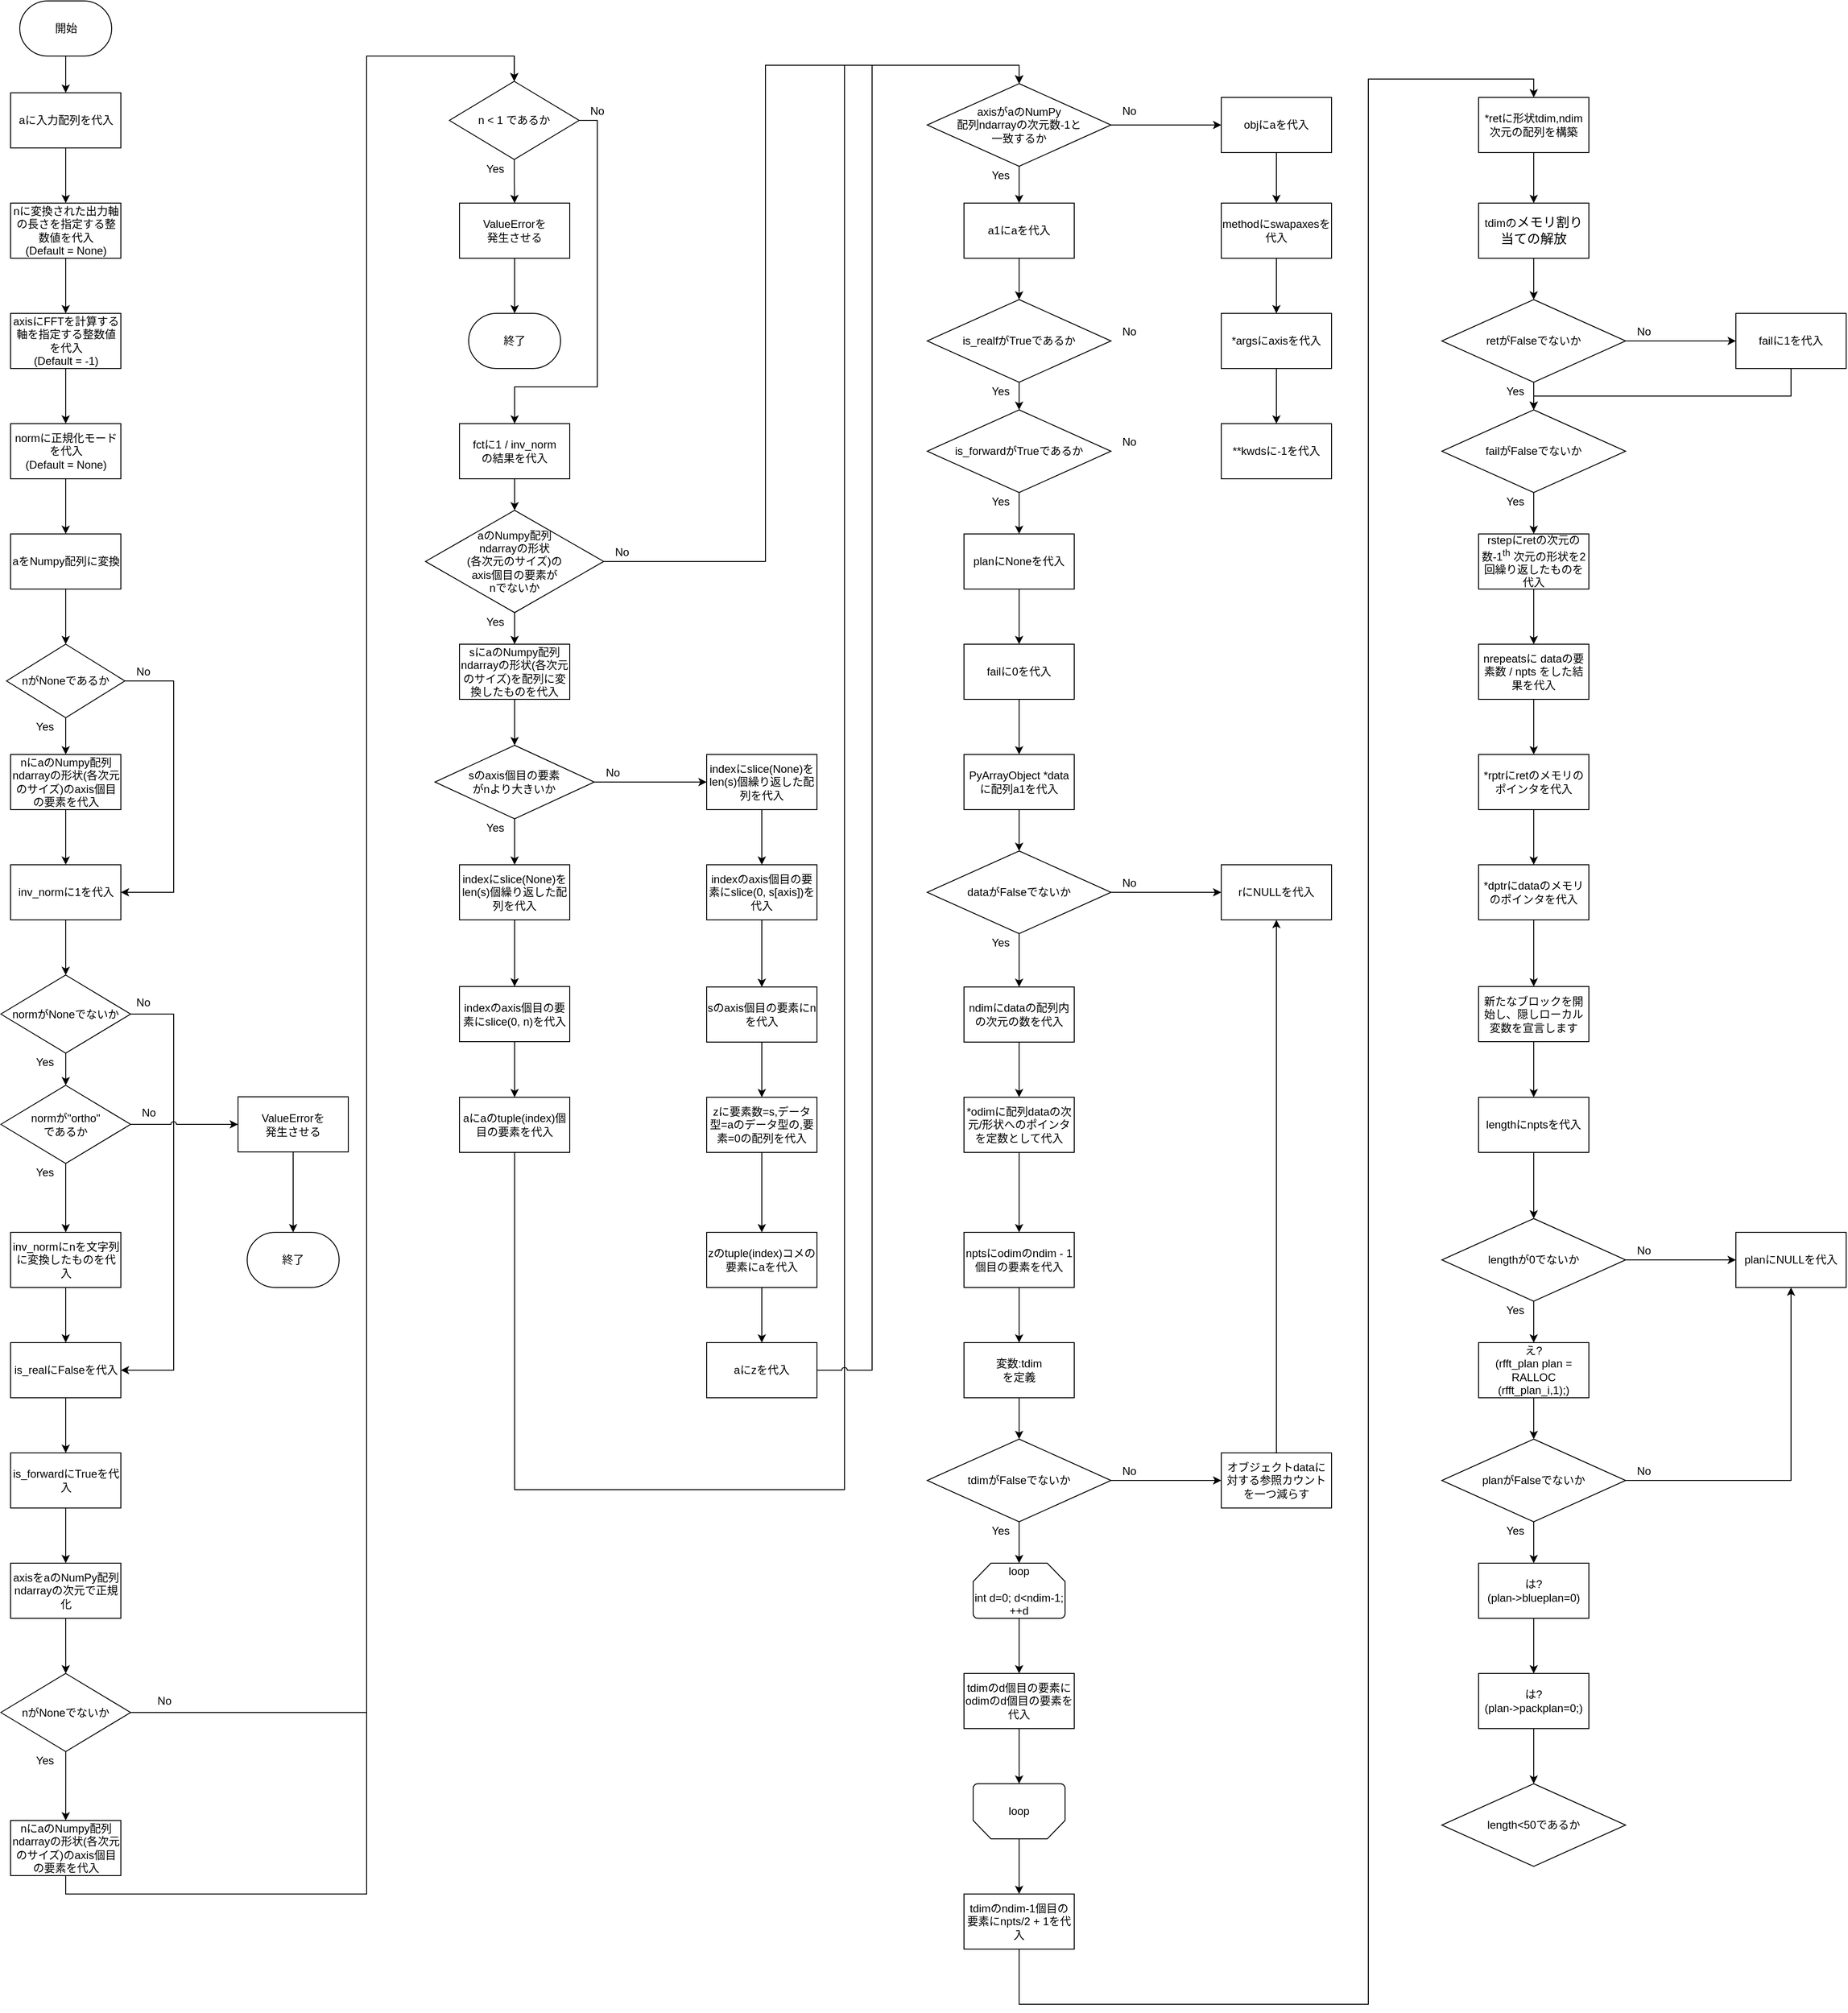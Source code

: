 <mxfile version="13.7.5" type="github">
  <diagram id="4SzmiEqQ7drfHOVqqRY8" name="ページ1">
    <mxGraphModel dx="3472" dy="2152" grid="1" gridSize="10" guides="1" tooltips="1" connect="1" arrows="1" fold="1" page="1" pageScale="1" pageWidth="3300" pageHeight="2339" math="0" shadow="0">
      <root>
        <mxCell id="0" />
        <mxCell id="1" parent="0" />
        <mxCell id="G6NK2Zfw-yr9_gnZrluK-16" style="edgeStyle=orthogonalEdgeStyle;rounded=0;orthogonalLoop=1;jettySize=auto;html=1;entryX=0.5;entryY=0;entryDx=0;entryDy=0;strokeWidth=1;fontSize=12;" parent="1" source="G6NK2Zfw-yr9_gnZrluK-1" target="G6NK2Zfw-yr9_gnZrluK-14" edge="1">
          <mxGeometry relative="1" as="geometry" />
        </mxCell>
        <mxCell id="G6NK2Zfw-yr9_gnZrluK-1" value="開始" style="strokeWidth=1;html=1;shape=mxgraph.flowchart.terminator;whiteSpace=wrap;align=center;fontSize=12;" parent="1" vertex="1">
          <mxGeometry x="92.5" y="20" width="100" height="60" as="geometry" />
        </mxCell>
        <mxCell id="G6NK2Zfw-yr9_gnZrluK-12" style="edgeStyle=orthogonalEdgeStyle;rounded=0;orthogonalLoop=1;jettySize=auto;html=1;entryX=0.5;entryY=0;entryDx=0;entryDy=0;entryPerimeter=0;strokeWidth=1;fontSize=12;" parent="1" source="G6NK2Zfw-yr9_gnZrluK-7" target="G6NK2Zfw-yr9_gnZrluK-11" edge="1">
          <mxGeometry relative="1" as="geometry" />
        </mxCell>
        <mxCell id="G6NK2Zfw-yr9_gnZrluK-7" value="aをNumpy配列に変換" style="rounded=0;whiteSpace=wrap;html=1;strokeWidth=1;fontSize=12;" parent="1" vertex="1">
          <mxGeometry x="82.5" y="600" width="120" height="60" as="geometry" />
        </mxCell>
        <mxCell id="G6NK2Zfw-yr9_gnZrluK-29" style="edgeStyle=orthogonalEdgeStyle;rounded=0;orthogonalLoop=1;jettySize=auto;html=1;entryX=0.5;entryY=0;entryDx=0;entryDy=0;strokeWidth=1;fontSize=12;" parent="1" source="G6NK2Zfw-yr9_gnZrluK-11" target="G6NK2Zfw-yr9_gnZrluK-28" edge="1">
          <mxGeometry relative="1" as="geometry" />
        </mxCell>
        <mxCell id="DTMjtAI88cDE44Hb-UYE-17" style="edgeStyle=orthogonalEdgeStyle;rounded=0;jumpStyle=arc;orthogonalLoop=1;jettySize=auto;html=1;entryX=1;entryY=0.5;entryDx=0;entryDy=0;strokeWidth=1;fontSize=12;exitX=1;exitY=0.5;exitDx=0;exitDy=0;exitPerimeter=0;" parent="1" source="G6NK2Zfw-yr9_gnZrluK-11" target="G6NK2Zfw-yr9_gnZrluK-31" edge="1">
          <mxGeometry relative="1" as="geometry">
            <Array as="points">
              <mxPoint x="260" y="760" />
              <mxPoint x="260" y="990" />
            </Array>
          </mxGeometry>
        </mxCell>
        <mxCell id="G6NK2Zfw-yr9_gnZrluK-11" value="nがNoneであるか" style="strokeWidth=1;html=1;shape=mxgraph.flowchart.decision;whiteSpace=wrap;align=center;fontSize=12;" parent="1" vertex="1">
          <mxGeometry x="78.14" y="720" width="128.75" height="80" as="geometry" />
        </mxCell>
        <mxCell id="G6NK2Zfw-yr9_gnZrluK-17" style="edgeStyle=orthogonalEdgeStyle;rounded=0;orthogonalLoop=1;jettySize=auto;html=1;entryX=0.5;entryY=0;entryDx=0;entryDy=0;strokeWidth=1;fontSize=12;" parent="1" source="G6NK2Zfw-yr9_gnZrluK-14" target="G6NK2Zfw-yr9_gnZrluK-15" edge="1">
          <mxGeometry relative="1" as="geometry" />
        </mxCell>
        <mxCell id="G6NK2Zfw-yr9_gnZrluK-14" value="aに入力配列を代入" style="rounded=0;whiteSpace=wrap;html=1;align=center;strokeWidth=1;fontSize=12;" parent="1" vertex="1">
          <mxGeometry x="82.5" y="120" width="120" height="60" as="geometry" />
        </mxCell>
        <mxCell id="G6NK2Zfw-yr9_gnZrluK-22" style="edgeStyle=orthogonalEdgeStyle;rounded=0;orthogonalLoop=1;jettySize=auto;html=1;entryX=0.5;entryY=0;entryDx=0;entryDy=0;strokeWidth=1;fontSize=12;" parent="1" source="G6NK2Zfw-yr9_gnZrluK-15" target="G6NK2Zfw-yr9_gnZrluK-18" edge="1">
          <mxGeometry relative="1" as="geometry" />
        </mxCell>
        <mxCell id="G6NK2Zfw-yr9_gnZrluK-15" value="nに変換された出力軸の長さを指定する整数値を代入&lt;br style=&quot;font-size: 12px;&quot;&gt;(Default = None)" style="rounded=0;whiteSpace=wrap;html=1;align=center;strokeWidth=1;fontSize=12;" parent="1" vertex="1">
          <mxGeometry x="82.51" y="240" width="120" height="60" as="geometry" />
        </mxCell>
        <mxCell id="G6NK2Zfw-yr9_gnZrluK-25" style="edgeStyle=orthogonalEdgeStyle;rounded=0;orthogonalLoop=1;jettySize=auto;html=1;entryX=0.5;entryY=0;entryDx=0;entryDy=0;strokeWidth=1;fontSize=12;" parent="1" source="G6NK2Zfw-yr9_gnZrluK-18" target="G6NK2Zfw-yr9_gnZrluK-19" edge="1">
          <mxGeometry relative="1" as="geometry" />
        </mxCell>
        <mxCell id="G6NK2Zfw-yr9_gnZrluK-18" value="axisにFFTを計算する軸を指定する整数値を代入&lt;br style=&quot;font-size: 12px;&quot;&gt;(Default = -1)" style="rounded=0;whiteSpace=wrap;html=1;align=center;strokeWidth=1;fontSize=12;" parent="1" vertex="1">
          <mxGeometry x="82.5" y="360" width="120" height="60" as="geometry" />
        </mxCell>
        <mxCell id="G6NK2Zfw-yr9_gnZrluK-27" style="edgeStyle=orthogonalEdgeStyle;rounded=0;orthogonalLoop=1;jettySize=auto;html=1;entryX=0.5;entryY=0;entryDx=0;entryDy=0;strokeWidth=1;fontSize=12;" parent="1" source="G6NK2Zfw-yr9_gnZrluK-19" target="G6NK2Zfw-yr9_gnZrluK-7" edge="1">
          <mxGeometry relative="1" as="geometry" />
        </mxCell>
        <mxCell id="G6NK2Zfw-yr9_gnZrluK-19" value="normに正規化モードを代入&lt;br style=&quot;font-size: 12px;&quot;&gt;(Default = None)" style="rounded=0;whiteSpace=wrap;html=1;align=center;strokeWidth=1;fontSize=12;" parent="1" vertex="1">
          <mxGeometry x="82.5" y="480" width="120" height="60" as="geometry" />
        </mxCell>
        <mxCell id="G6NK2Zfw-yr9_gnZrluK-32" style="edgeStyle=orthogonalEdgeStyle;rounded=0;orthogonalLoop=1;jettySize=auto;html=1;entryX=0.5;entryY=0;entryDx=0;entryDy=0;strokeWidth=1;fontSize=12;" parent="1" source="G6NK2Zfw-yr9_gnZrluK-28" target="G6NK2Zfw-yr9_gnZrluK-31" edge="1">
          <mxGeometry relative="1" as="geometry" />
        </mxCell>
        <mxCell id="G6NK2Zfw-yr9_gnZrluK-28" value="nにaのNumpy配列ndarrayの形状(各次元のサイズ)のaxis個目の要素を代入" style="rounded=0;whiteSpace=wrap;html=1;align=center;strokeWidth=1;fontSize=12;" parent="1" vertex="1">
          <mxGeometry x="82.51" y="840" width="120" height="60" as="geometry" />
        </mxCell>
        <mxCell id="G6NK2Zfw-yr9_gnZrluK-30" value="Yes" style="text;html=1;strokeColor=none;fillColor=none;align=center;verticalAlign=middle;whiteSpace=wrap;rounded=0;strokeWidth=1;fontSize=12;" parent="1" vertex="1">
          <mxGeometry x="100" y="800" width="40" height="20" as="geometry" />
        </mxCell>
        <mxCell id="G6NK2Zfw-yr9_gnZrluK-35" style="edgeStyle=orthogonalEdgeStyle;rounded=0;orthogonalLoop=1;jettySize=auto;html=1;entryX=0.5;entryY=0;entryDx=0;entryDy=0;entryPerimeter=0;strokeWidth=1;fontSize=12;" parent="1" source="G6NK2Zfw-yr9_gnZrluK-31" target="G6NK2Zfw-yr9_gnZrluK-33" edge="1">
          <mxGeometry relative="1" as="geometry" />
        </mxCell>
        <mxCell id="G6NK2Zfw-yr9_gnZrluK-31" value="&lt;span style=&quot;font-size: 12px;&quot;&gt;inv_normに1を代入&lt;/span&gt;" style="rounded=0;whiteSpace=wrap;html=1;align=center;strokeWidth=1;fontSize=12;fontStyle=0" parent="1" vertex="1">
          <mxGeometry x="82.51" y="960" width="120" height="60" as="geometry" />
        </mxCell>
        <mxCell id="DTMjtAI88cDE44Hb-UYE-11" value="" style="edgeStyle=orthogonalEdgeStyle;curved=1;rounded=0;jumpStyle=arc;orthogonalLoop=1;jettySize=auto;html=1;strokeWidth=1;fontSize=12;" parent="1" source="G6NK2Zfw-yr9_gnZrluK-33" target="DTMjtAI88cDE44Hb-UYE-1" edge="1">
          <mxGeometry relative="1" as="geometry" />
        </mxCell>
        <mxCell id="DTMjtAI88cDE44Hb-UYE-13" style="edgeStyle=orthogonalEdgeStyle;rounded=0;jumpStyle=arc;orthogonalLoop=1;jettySize=auto;html=1;entryX=1;entryY=0.5;entryDx=0;entryDy=0;strokeWidth=1;fontSize=12;exitX=1;exitY=0.5;exitDx=0;exitDy=0;exitPerimeter=0;" parent="1" source="G6NK2Zfw-yr9_gnZrluK-33" target="V38NZZYtjoJMfkaua9qU-11" edge="1">
          <mxGeometry relative="1" as="geometry">
            <Array as="points">
              <mxPoint x="260" y="1123" />
              <mxPoint x="260" y="1510" />
            </Array>
          </mxGeometry>
        </mxCell>
        <mxCell id="G6NK2Zfw-yr9_gnZrluK-33" value="normがNoneでないか" style="strokeWidth=1;html=1;shape=mxgraph.flowchart.decision;whiteSpace=wrap;align=center;fontSize=12;" parent="1" vertex="1">
          <mxGeometry x="71.89" y="1080" width="141.25" height="85" as="geometry" />
        </mxCell>
        <mxCell id="G6NK2Zfw-yr9_gnZrluK-39" value="Yes" style="text;html=1;strokeColor=none;fillColor=none;align=center;verticalAlign=middle;whiteSpace=wrap;rounded=0;strokeWidth=1;fontSize=12;" parent="1" vertex="1">
          <mxGeometry x="100" y="1165" width="40" height="20" as="geometry" />
        </mxCell>
        <mxCell id="G6NK2Zfw-yr9_gnZrluK-40" value="Yes" style="text;html=1;strokeColor=none;fillColor=none;align=center;verticalAlign=middle;whiteSpace=wrap;rounded=0;strokeWidth=1;fontSize=12;" parent="1" vertex="1">
          <mxGeometry x="100" y="1285" width="40" height="20" as="geometry" />
        </mxCell>
        <mxCell id="DsPjFmS-Iu0r8D44KtKZ-2" style="edgeStyle=orthogonalEdgeStyle;rounded=0;orthogonalLoop=1;jettySize=auto;html=1;strokeWidth=1;fontSize=12;" parent="1" source="G6NK2Zfw-yr9_gnZrluK-41" target="V38NZZYtjoJMfkaua9qU-11" edge="1">
          <mxGeometry relative="1" as="geometry" />
        </mxCell>
        <mxCell id="G6NK2Zfw-yr9_gnZrluK-41" value="inv_normにnを文字列に変換したものを代入" style="rounded=0;whiteSpace=wrap;html=1;align=center;strokeWidth=1;fontSize=12;" parent="1" vertex="1">
          <mxGeometry x="82.51" y="1360" width="120" height="60" as="geometry" />
        </mxCell>
        <mxCell id="V38NZZYtjoJMfkaua9qU-3" value="No" style="text;html=1;strokeColor=none;fillColor=none;align=center;verticalAlign=middle;whiteSpace=wrap;rounded=0;strokeWidth=1;fontSize=12;" parent="1" vertex="1">
          <mxGeometry x="206.89" y="740" width="40" height="20" as="geometry" />
        </mxCell>
        <mxCell id="V38NZZYtjoJMfkaua9qU-7" value="No" style="text;html=1;strokeColor=none;fillColor=none;align=center;verticalAlign=middle;whiteSpace=wrap;rounded=0;strokeWidth=1;fontSize=12;" parent="1" vertex="1">
          <mxGeometry x="206.89" y="1100" width="40" height="20" as="geometry" />
        </mxCell>
        <mxCell id="V38NZZYtjoJMfkaua9qU-8" value="No" style="text;html=1;strokeColor=none;fillColor=none;align=center;verticalAlign=middle;whiteSpace=wrap;rounded=0;strokeWidth=1;fontSize=12;" parent="1" vertex="1">
          <mxGeometry x="213.13" y="1220" width="40" height="20" as="geometry" />
        </mxCell>
        <mxCell id="k9I6KooZx5t5noIyQbYj-2" style="edgeStyle=orthogonalEdgeStyle;rounded=0;orthogonalLoop=1;jettySize=auto;html=1;strokeWidth=1;fontSize=12;" parent="1" source="V38NZZYtjoJMfkaua9qU-11" target="k9I6KooZx5t5noIyQbYj-1" edge="1">
          <mxGeometry relative="1" as="geometry" />
        </mxCell>
        <mxCell id="V38NZZYtjoJMfkaua9qU-11" value="is_realにFalseを代入" style="rounded=0;whiteSpace=wrap;html=1;strokeWidth=1;fontSize=12;" parent="1" vertex="1">
          <mxGeometry x="82.51" y="1480" width="120" height="60" as="geometry" />
        </mxCell>
        <mxCell id="DTMjtAI88cDE44Hb-UYE-2" style="edgeStyle=orthogonalEdgeStyle;rounded=0;orthogonalLoop=1;jettySize=auto;html=1;entryX=0.5;entryY=0;entryDx=0;entryDy=0;fontSize=12;exitX=0.5;exitY=1;exitDx=0;exitDy=0;exitPerimeter=0;strokeWidth=1;" parent="1" source="DTMjtAI88cDE44Hb-UYE-1" target="G6NK2Zfw-yr9_gnZrluK-41" edge="1">
          <mxGeometry relative="1" as="geometry" />
        </mxCell>
        <mxCell id="DTMjtAI88cDE44Hb-UYE-14" style="edgeStyle=orthogonalEdgeStyle;rounded=0;jumpStyle=arc;orthogonalLoop=1;jettySize=auto;html=1;entryX=0;entryY=0.5;entryDx=0;entryDy=0;strokeWidth=1;fontSize=12;" parent="1" source="DTMjtAI88cDE44Hb-UYE-1" target="DTMjtAI88cDE44Hb-UYE-4" edge="1">
          <mxGeometry relative="1" as="geometry" />
        </mxCell>
        <mxCell id="DTMjtAI88cDE44Hb-UYE-1" value="normが&quot;ortho&quot;&lt;br style=&quot;font-size: 12px;&quot;&gt;であるか" style="strokeWidth=1;html=1;shape=mxgraph.flowchart.decision;whiteSpace=wrap;align=center;fontSize=12;" parent="1" vertex="1">
          <mxGeometry x="71.89" y="1200" width="141.25" height="85" as="geometry" />
        </mxCell>
        <mxCell id="DTMjtAI88cDE44Hb-UYE-9" style="edgeStyle=orthogonalEdgeStyle;rounded=0;orthogonalLoop=1;jettySize=auto;html=1;fontSize=12;strokeWidth=1;" parent="1" source="DTMjtAI88cDE44Hb-UYE-4" target="DTMjtAI88cDE44Hb-UYE-8" edge="1">
          <mxGeometry relative="1" as="geometry" />
        </mxCell>
        <mxCell id="DTMjtAI88cDE44Hb-UYE-4" value="ValueErrorを&lt;br style=&quot;font-size: 12px;&quot;&gt;発生させる" style="rounded=0;whiteSpace=wrap;html=1;fontSize=12;fontStyle=0;strokeWidth=1;" parent="1" vertex="1">
          <mxGeometry x="330" y="1212.5" width="120" height="60" as="geometry" />
        </mxCell>
        <mxCell id="DTMjtAI88cDE44Hb-UYE-8" value="終了" style="strokeWidth=1;html=1;shape=mxgraph.flowchart.terminator;whiteSpace=wrap;fontSize=12;" parent="1" vertex="1">
          <mxGeometry x="340" y="1360" width="100" height="60" as="geometry" />
        </mxCell>
        <mxCell id="k9I6KooZx5t5noIyQbYj-4" style="edgeStyle=orthogonalEdgeStyle;rounded=0;orthogonalLoop=1;jettySize=auto;html=1;exitX=0.5;exitY=1;exitDx=0;exitDy=0;entryX=0.5;entryY=0;entryDx=0;entryDy=0;strokeWidth=1;fontSize=12;" parent="1" source="k9I6KooZx5t5noIyQbYj-1" target="k9I6KooZx5t5noIyQbYj-3" edge="1">
          <mxGeometry relative="1" as="geometry" />
        </mxCell>
        <mxCell id="k9I6KooZx5t5noIyQbYj-1" value="is_forwardにTrueを代入" style="rounded=0;whiteSpace=wrap;html=1;strokeWidth=1;fontSize=12;" parent="1" vertex="1">
          <mxGeometry x="82.51" y="1600" width="120" height="60" as="geometry" />
        </mxCell>
        <mxCell id="k9I6KooZx5t5noIyQbYj-8" style="edgeStyle=orthogonalEdgeStyle;rounded=0;orthogonalLoop=1;jettySize=auto;html=1;strokeWidth=1;fontSize=12;" parent="1" source="k9I6KooZx5t5noIyQbYj-3" target="k9I6KooZx5t5noIyQbYj-5" edge="1">
          <mxGeometry relative="1" as="geometry" />
        </mxCell>
        <mxCell id="k9I6KooZx5t5noIyQbYj-3" value="axisをaのNumPy配列ndarrayの次元で正規化" style="rounded=0;whiteSpace=wrap;html=1;strokeWidth=1;fontSize=12;" parent="1" vertex="1">
          <mxGeometry x="82.51" y="1720" width="120" height="60" as="geometry" />
        </mxCell>
        <mxCell id="k9I6KooZx5t5noIyQbYj-9" style="edgeStyle=orthogonalEdgeStyle;rounded=0;orthogonalLoop=1;jettySize=auto;html=1;entryX=0.5;entryY=0;entryDx=0;entryDy=0;strokeWidth=1;fontSize=12;" parent="1" source="k9I6KooZx5t5noIyQbYj-5" target="k9I6KooZx5t5noIyQbYj-7" edge="1">
          <mxGeometry relative="1" as="geometry" />
        </mxCell>
        <mxCell id="k9I6KooZx5t5noIyQbYj-16" style="edgeStyle=orthogonalEdgeStyle;rounded=0;orthogonalLoop=1;jettySize=auto;html=1;entryX=0.5;entryY=0;entryDx=0;entryDy=0;entryPerimeter=0;strokeWidth=1;fontSize=12;" parent="1" source="k9I6KooZx5t5noIyQbYj-5" target="k9I6KooZx5t5noIyQbYj-14" edge="1">
          <mxGeometry relative="1" as="geometry">
            <Array as="points">
              <mxPoint x="470" y="1883" />
              <mxPoint x="470" y="80" />
              <mxPoint x="631" y="80" />
            </Array>
          </mxGeometry>
        </mxCell>
        <mxCell id="k9I6KooZx5t5noIyQbYj-5" value="nがNoneでないか" style="strokeWidth=1;html=1;shape=mxgraph.flowchart.decision;whiteSpace=wrap;align=center;fontSize=12;" parent="1" vertex="1">
          <mxGeometry x="71.88" y="1840" width="141.25" height="85" as="geometry" />
        </mxCell>
        <mxCell id="k9I6KooZx5t5noIyQbYj-15" style="edgeStyle=orthogonalEdgeStyle;rounded=0;orthogonalLoop=1;jettySize=auto;html=1;entryX=0.5;entryY=0;entryDx=0;entryDy=0;entryPerimeter=0;exitX=0.5;exitY=1;exitDx=0;exitDy=0;strokeWidth=1;fontSize=12;" parent="1" source="k9I6KooZx5t5noIyQbYj-7" target="k9I6KooZx5t5noIyQbYj-14" edge="1">
          <mxGeometry relative="1" as="geometry">
            <Array as="points">
              <mxPoint x="143" y="2080" />
              <mxPoint x="470" y="2080" />
              <mxPoint x="470" y="80" />
              <mxPoint x="631" y="80" />
            </Array>
          </mxGeometry>
        </mxCell>
        <mxCell id="k9I6KooZx5t5noIyQbYj-7" value="nにaのNumpy配列ndarrayの形状(各次元のサイズ)のaxis個目の要素を代入" style="rounded=0;whiteSpace=wrap;html=1;align=center;strokeWidth=1;fontSize=12;" parent="1" vertex="1">
          <mxGeometry x="82.5" y="2000" width="120" height="60" as="geometry" />
        </mxCell>
        <mxCell id="k9I6KooZx5t5noIyQbYj-10" value="Yes" style="text;html=1;strokeColor=none;fillColor=none;align=center;verticalAlign=middle;whiteSpace=wrap;rounded=0;strokeWidth=1;fontSize=12;" parent="1" vertex="1">
          <mxGeometry x="100" y="1925" width="40" height="20" as="geometry" />
        </mxCell>
        <mxCell id="k9I6KooZx5t5noIyQbYj-11" value="No" style="text;html=1;strokeColor=none;fillColor=none;align=center;verticalAlign=middle;whiteSpace=wrap;rounded=0;strokeWidth=1;fontSize=12;" parent="1" vertex="1">
          <mxGeometry x="230" y="1860" width="40" height="20" as="geometry" />
        </mxCell>
        <mxCell id="k9I6KooZx5t5noIyQbYj-20" style="edgeStyle=orthogonalEdgeStyle;rounded=0;orthogonalLoop=1;jettySize=auto;html=1;strokeWidth=1;fontSize=12;" parent="1" source="k9I6KooZx5t5noIyQbYj-14" target="k9I6KooZx5t5noIyQbYj-18" edge="1">
          <mxGeometry relative="1" as="geometry" />
        </mxCell>
        <mxCell id="k9I6KooZx5t5noIyQbYj-23" style="edgeStyle=orthogonalEdgeStyle;rounded=0;orthogonalLoop=1;jettySize=auto;html=1;entryX=0.5;entryY=0;entryDx=0;entryDy=0;exitX=1;exitY=0.5;exitDx=0;exitDy=0;exitPerimeter=0;strokeWidth=1;fontSize=12;" parent="1" source="k9I6KooZx5t5noIyQbYj-14" target="k9I6KooZx5t5noIyQbYj-22" edge="1">
          <mxGeometry relative="1" as="geometry">
            <Array as="points">
              <mxPoint x="721" y="150" />
              <mxPoint x="721" y="440" />
              <mxPoint x="631" y="440" />
            </Array>
          </mxGeometry>
        </mxCell>
        <mxCell id="k9I6KooZx5t5noIyQbYj-14" value="n &amp;lt; 1 であるか" style="strokeWidth=1;html=1;shape=mxgraph.flowchart.decision;whiteSpace=wrap;align=center;fontSize=12;" parent="1" vertex="1">
          <mxGeometry x="560" y="107.5" width="141.25" height="85" as="geometry" />
        </mxCell>
        <mxCell id="k9I6KooZx5t5noIyQbYj-21" style="edgeStyle=orthogonalEdgeStyle;rounded=0;orthogonalLoop=1;jettySize=auto;html=1;strokeWidth=1;fontSize=12;" parent="1" source="k9I6KooZx5t5noIyQbYj-18" target="k9I6KooZx5t5noIyQbYj-19" edge="1">
          <mxGeometry relative="1" as="geometry" />
        </mxCell>
        <mxCell id="k9I6KooZx5t5noIyQbYj-18" value="&lt;span style=&quot;font-size: 12px;&quot;&gt;ValueErrorを&lt;/span&gt;&lt;br style=&quot;font-size: 12px;&quot;&gt;&lt;span style=&quot;font-size: 12px;&quot;&gt;発生させる&lt;/span&gt;" style="rounded=0;whiteSpace=wrap;html=1;strokeWidth=1;fontSize=12;" parent="1" vertex="1">
          <mxGeometry x="571" y="240" width="120" height="60" as="geometry" />
        </mxCell>
        <mxCell id="k9I6KooZx5t5noIyQbYj-19" value="終了" style="strokeWidth=1;html=1;shape=mxgraph.flowchart.terminator;whiteSpace=wrap;fontSize=12;" parent="1" vertex="1">
          <mxGeometry x="581" y="360" width="100" height="60" as="geometry" />
        </mxCell>
        <mxCell id="k9I6KooZx5t5noIyQbYj-34" style="edgeStyle=orthogonalEdgeStyle;rounded=0;orthogonalLoop=1;jettySize=auto;html=1;strokeWidth=1;fontSize=12;" parent="1" source="k9I6KooZx5t5noIyQbYj-22" target="k9I6KooZx5t5noIyQbYj-27" edge="1">
          <mxGeometry relative="1" as="geometry" />
        </mxCell>
        <mxCell id="k9I6KooZx5t5noIyQbYj-22" value="fctに1 / inv_norm&lt;br style=&quot;font-size: 12px;&quot;&gt;の結果を代入" style="rounded=0;whiteSpace=wrap;html=1;strokeWidth=1;fontSize=12;" parent="1" vertex="1">
          <mxGeometry x="571" y="480" width="120" height="60" as="geometry" />
        </mxCell>
        <mxCell id="k9I6KooZx5t5noIyQbYj-25" value="Yes" style="text;html=1;strokeColor=none;fillColor=none;align=center;verticalAlign=middle;whiteSpace=wrap;rounded=0;strokeWidth=1;fontSize=12;" parent="1" vertex="1">
          <mxGeometry x="590" y="192.5" width="40" height="20" as="geometry" />
        </mxCell>
        <mxCell id="k9I6KooZx5t5noIyQbYj-26" value="No" style="text;html=1;strokeColor=none;fillColor=none;align=center;verticalAlign=middle;whiteSpace=wrap;rounded=0;strokeWidth=1;fontSize=12;" parent="1" vertex="1">
          <mxGeometry x="701.25" y="130" width="40" height="20" as="geometry" />
        </mxCell>
        <mxCell id="k9I6KooZx5t5noIyQbYj-32" style="edgeStyle=orthogonalEdgeStyle;rounded=0;orthogonalLoop=1;jettySize=auto;html=1;entryX=0.5;entryY=0;entryDx=0;entryDy=0;strokeWidth=1;fontSize=12;" parent="1" source="k9I6KooZx5t5noIyQbYj-27" target="k9I6KooZx5t5noIyQbYj-30" edge="1">
          <mxGeometry relative="1" as="geometry" />
        </mxCell>
        <mxCell id="1ykWiY5d_qneHq9UVWBh-7" style="edgeStyle=orthogonalEdgeStyle;rounded=0;orthogonalLoop=1;jettySize=auto;html=1;entryX=0.5;entryY=0;entryDx=0;entryDy=0;entryPerimeter=0;strokeWidth=1;fontSize=12;" parent="1" source="k9I6KooZx5t5noIyQbYj-27" target="1ykWiY5d_qneHq9UVWBh-6" edge="1">
          <mxGeometry relative="1" as="geometry" />
        </mxCell>
        <mxCell id="k9I6KooZx5t5noIyQbYj-27" value="aのNumpy配列&lt;br style=&quot;font-size: 12px;&quot;&gt;ndarrayの形状&lt;br style=&quot;font-size: 12px;&quot;&gt;(各次元のサイズ)の&lt;br style=&quot;font-size: 12px;&quot;&gt;axis個目の要素が&lt;br style=&quot;font-size: 12px;&quot;&gt;nでないか" style="strokeWidth=1;html=1;shape=mxgraph.flowchart.decision;whiteSpace=wrap;align=center;fontSize=12;" parent="1" vertex="1">
          <mxGeometry x="534" y="574.37" width="194" height="111.25" as="geometry" />
        </mxCell>
        <mxCell id="k9I6KooZx5t5noIyQbYj-28" value="Yes" style="text;html=1;strokeColor=none;fillColor=none;align=center;verticalAlign=middle;whiteSpace=wrap;rounded=0;strokeWidth=1;fontSize=12;" parent="1" vertex="1">
          <mxGeometry x="590" y="685.63" width="40" height="20" as="geometry" />
        </mxCell>
        <mxCell id="k9I6KooZx5t5noIyQbYj-29" value="No" style="text;html=1;strokeColor=none;fillColor=none;align=center;verticalAlign=middle;whiteSpace=wrap;rounded=0;strokeWidth=1;fontSize=12;" parent="1" vertex="1">
          <mxGeometry x="728" y="610" width="40" height="20" as="geometry" />
        </mxCell>
        <mxCell id="k9I6KooZx5t5noIyQbYj-42" style="edgeStyle=orthogonalEdgeStyle;rounded=0;orthogonalLoop=1;jettySize=auto;html=1;entryX=0.5;entryY=0;entryDx=0;entryDy=0;entryPerimeter=0;strokeWidth=1;fontSize=12;" parent="1" source="k9I6KooZx5t5noIyQbYj-30" target="k9I6KooZx5t5noIyQbYj-35" edge="1">
          <mxGeometry relative="1" as="geometry" />
        </mxCell>
        <mxCell id="k9I6KooZx5t5noIyQbYj-30" value="sにaのNumpy配列ndarrayの形状(各次元のサイズ)を配列に変換したものを代入" style="rounded=0;whiteSpace=wrap;html=1;strokeWidth=1;fontSize=12;" parent="1" vertex="1">
          <mxGeometry x="571" y="720" width="120" height="60" as="geometry" />
        </mxCell>
        <mxCell id="k9I6KooZx5t5noIyQbYj-41" style="edgeStyle=orthogonalEdgeStyle;rounded=0;orthogonalLoop=1;jettySize=auto;html=1;strokeWidth=1;fontSize=12;" parent="1" source="k9I6KooZx5t5noIyQbYj-35" target="k9I6KooZx5t5noIyQbYj-39" edge="1">
          <mxGeometry relative="1" as="geometry">
            <mxPoint x="640" y="960" as="targetPoint" />
          </mxGeometry>
        </mxCell>
        <mxCell id="k9I6KooZx5t5noIyQbYj-49" style="edgeStyle=orthogonalEdgeStyle;rounded=0;orthogonalLoop=1;jettySize=auto;html=1;entryX=0;entryY=0.5;entryDx=0;entryDy=0;strokeWidth=1;fontSize=12;" parent="1" source="k9I6KooZx5t5noIyQbYj-35" target="k9I6KooZx5t5noIyQbYj-48" edge="1">
          <mxGeometry relative="1" as="geometry" />
        </mxCell>
        <mxCell id="k9I6KooZx5t5noIyQbYj-35" value="sのaxis個目の要素&lt;br style=&quot;font-size: 12px;&quot;&gt;がnより大きいか" style="strokeWidth=1;html=1;shape=mxgraph.flowchart.decision;whiteSpace=wrap;align=center;fontSize=12;" parent="1" vertex="1">
          <mxGeometry x="544.31" y="830" width="173.37" height="80" as="geometry" />
        </mxCell>
        <mxCell id="k9I6KooZx5t5noIyQbYj-37" value="Yes" style="text;html=1;strokeColor=none;fillColor=none;align=center;verticalAlign=middle;whiteSpace=wrap;rounded=0;strokeWidth=1;fontSize=12;" parent="1" vertex="1">
          <mxGeometry x="590" y="910.0" width="40" height="20" as="geometry" />
        </mxCell>
        <mxCell id="k9I6KooZx5t5noIyQbYj-38" value="No" style="text;html=1;strokeColor=none;fillColor=none;align=center;verticalAlign=middle;whiteSpace=wrap;rounded=0;strokeWidth=1;fontSize=12;" parent="1" vertex="1">
          <mxGeometry x="717.68" y="850" width="40" height="20" as="geometry" />
        </mxCell>
        <mxCell id="k9I6KooZx5t5noIyQbYj-45" style="edgeStyle=orthogonalEdgeStyle;rounded=0;orthogonalLoop=1;jettySize=auto;html=1;entryX=0.5;entryY=0;entryDx=0;entryDy=0;strokeWidth=1;fontSize=12;" parent="1" source="k9I6KooZx5t5noIyQbYj-39" target="k9I6KooZx5t5noIyQbYj-44" edge="1">
          <mxGeometry relative="1" as="geometry" />
        </mxCell>
        <mxCell id="k9I6KooZx5t5noIyQbYj-39" value="indexにslice(None)をlen(s)個繰り返した配列を代入" style="rounded=0;whiteSpace=wrap;html=1;strokeWidth=1;fontSize=12;" parent="1" vertex="1">
          <mxGeometry x="571" y="960" width="120" height="60" as="geometry" />
        </mxCell>
        <mxCell id="k9I6KooZx5t5noIyQbYj-47" style="edgeStyle=orthogonalEdgeStyle;rounded=0;orthogonalLoop=1;jettySize=auto;html=1;entryX=0.5;entryY=0;entryDx=0;entryDy=0;strokeWidth=1;fontSize=12;" parent="1" source="k9I6KooZx5t5noIyQbYj-44" target="k9I6KooZx5t5noIyQbYj-46" edge="1">
          <mxGeometry relative="1" as="geometry" />
        </mxCell>
        <mxCell id="k9I6KooZx5t5noIyQbYj-44" value="indexのaxis個目の要素にslice(0, n)を代入" style="rounded=0;whiteSpace=wrap;html=1;strokeWidth=1;fontSize=12;" parent="1" vertex="1">
          <mxGeometry x="571" y="1092.5" width="120" height="60" as="geometry" />
        </mxCell>
        <mxCell id="1ykWiY5d_qneHq9UVWBh-8" style="edgeStyle=orthogonalEdgeStyle;rounded=0;orthogonalLoop=1;jettySize=auto;html=1;entryX=0.5;entryY=0;entryDx=0;entryDy=0;entryPerimeter=0;exitX=0.5;exitY=1;exitDx=0;exitDy=0;strokeWidth=1;fontSize=12;" parent="1" source="k9I6KooZx5t5noIyQbYj-46" target="1ykWiY5d_qneHq9UVWBh-6" edge="1">
          <mxGeometry relative="1" as="geometry">
            <Array as="points">
              <mxPoint x="631" y="1640" />
              <mxPoint x="990" y="1640" />
              <mxPoint x="990" y="90" />
              <mxPoint x="1180" y="90" />
            </Array>
          </mxGeometry>
        </mxCell>
        <mxCell id="k9I6KooZx5t5noIyQbYj-46" value="aにaのtuple(index)個目の要素を代入" style="rounded=0;whiteSpace=wrap;html=1;strokeWidth=1;fontSize=12;" parent="1" vertex="1">
          <mxGeometry x="571" y="1213" width="120" height="60" as="geometry" />
        </mxCell>
        <mxCell id="bbutZRJERdEoyNJ-xutF-3" style="edgeStyle=orthogonalEdgeStyle;rounded=0;orthogonalLoop=1;jettySize=auto;html=1;strokeWidth=1;fontSize=12;" parent="1" source="k9I6KooZx5t5noIyQbYj-48" target="bbutZRJERdEoyNJ-xutF-1" edge="1">
          <mxGeometry relative="1" as="geometry" />
        </mxCell>
        <mxCell id="k9I6KooZx5t5noIyQbYj-48" value="indexにslice(None)をlen(s)個繰り返した配列を代入" style="rounded=0;whiteSpace=wrap;html=1;strokeWidth=1;fontSize=12;" parent="1" vertex="1">
          <mxGeometry x="840" y="840" width="120" height="60" as="geometry" />
        </mxCell>
        <mxCell id="bbutZRJERdEoyNJ-xutF-4" style="edgeStyle=orthogonalEdgeStyle;rounded=0;orthogonalLoop=1;jettySize=auto;html=1;strokeWidth=1;fontSize=12;" parent="1" source="bbutZRJERdEoyNJ-xutF-1" target="bbutZRJERdEoyNJ-xutF-2" edge="1">
          <mxGeometry relative="1" as="geometry" />
        </mxCell>
        <mxCell id="bbutZRJERdEoyNJ-xutF-1" value="indexのaxis個目の要素にslice(0, s[axis])を代入" style="rounded=0;whiteSpace=wrap;html=1;strokeWidth=1;fontSize=12;" parent="1" vertex="1">
          <mxGeometry x="840" y="960" width="120" height="60" as="geometry" />
        </mxCell>
        <mxCell id="1ykWiY5d_qneHq9UVWBh-1" style="edgeStyle=orthogonalEdgeStyle;rounded=0;orthogonalLoop=1;jettySize=auto;html=1;strokeWidth=1;fontSize=12;" parent="1" source="bbutZRJERdEoyNJ-xutF-2" target="bbutZRJERdEoyNJ-xutF-5" edge="1">
          <mxGeometry relative="1" as="geometry" />
        </mxCell>
        <mxCell id="bbutZRJERdEoyNJ-xutF-2" value="sのaxis個目の要素にnを代入" style="rounded=0;whiteSpace=wrap;html=1;strokeWidth=1;fontSize=12;" parent="1" vertex="1">
          <mxGeometry x="840" y="1093" width="120" height="60" as="geometry" />
        </mxCell>
        <mxCell id="1ykWiY5d_qneHq9UVWBh-4" style="edgeStyle=orthogonalEdgeStyle;rounded=0;orthogonalLoop=1;jettySize=auto;html=1;strokeWidth=1;fontSize=12;" parent="1" source="bbutZRJERdEoyNJ-xutF-5" target="1ykWiY5d_qneHq9UVWBh-2" edge="1">
          <mxGeometry relative="1" as="geometry" />
        </mxCell>
        <mxCell id="bbutZRJERdEoyNJ-xutF-5" value="zに要素数=s,データ型=aのデータ型の,要素=0の配列を代入" style="rounded=0;whiteSpace=wrap;html=1;strokeWidth=1;fontSize=12;" parent="1" vertex="1">
          <mxGeometry x="840" y="1213" width="120" height="60" as="geometry" />
        </mxCell>
        <mxCell id="1ykWiY5d_qneHq9UVWBh-5" style="edgeStyle=orthogonalEdgeStyle;rounded=0;orthogonalLoop=1;jettySize=auto;html=1;strokeWidth=1;fontSize=12;" parent="1" source="1ykWiY5d_qneHq9UVWBh-2" target="1ykWiY5d_qneHq9UVWBh-3" edge="1">
          <mxGeometry relative="1" as="geometry" />
        </mxCell>
        <mxCell id="1ykWiY5d_qneHq9UVWBh-2" value="zのtuple(index)コメの要素にaを代入" style="rounded=0;whiteSpace=wrap;html=1;strokeWidth=1;fontSize=12;" parent="1" vertex="1">
          <mxGeometry x="840" y="1360" width="120" height="60" as="geometry" />
        </mxCell>
        <mxCell id="1ykWiY5d_qneHq9UVWBh-9" style="edgeStyle=orthogonalEdgeStyle;rounded=0;orthogonalLoop=1;jettySize=auto;html=1;entryX=0.5;entryY=0;entryDx=0;entryDy=0;entryPerimeter=0;jumpStyle=arc;strokeWidth=1;fontSize=12;" parent="1" source="1ykWiY5d_qneHq9UVWBh-3" target="1ykWiY5d_qneHq9UVWBh-6" edge="1">
          <mxGeometry relative="1" as="geometry" />
        </mxCell>
        <mxCell id="1ykWiY5d_qneHq9UVWBh-3" value="aにzを代入" style="rounded=0;whiteSpace=wrap;html=1;strokeWidth=1;fontSize=12;" parent="1" vertex="1">
          <mxGeometry x="840" y="1480" width="120" height="60" as="geometry" />
        </mxCell>
        <mxCell id="1ykWiY5d_qneHq9UVWBh-16" style="edgeStyle=orthogonalEdgeStyle;rounded=0;jumpStyle=arc;orthogonalLoop=1;jettySize=auto;html=1;strokeWidth=1;fontSize=12;" parent="1" source="1ykWiY5d_qneHq9UVWBh-6" target="1ykWiY5d_qneHq9UVWBh-15" edge="1">
          <mxGeometry relative="1" as="geometry" />
        </mxCell>
        <mxCell id="1ykWiY5d_qneHq9UVWBh-23" style="edgeStyle=orthogonalEdgeStyle;rounded=0;jumpStyle=arc;orthogonalLoop=1;jettySize=auto;html=1;entryX=0.5;entryY=0;entryDx=0;entryDy=0;strokeWidth=1;fontSize=12;" parent="1" source="1ykWiY5d_qneHq9UVWBh-6" target="1ykWiY5d_qneHq9UVWBh-32" edge="1">
          <mxGeometry relative="1" as="geometry" />
        </mxCell>
        <mxCell id="1ykWiY5d_qneHq9UVWBh-6" value="axisがaのNumPy&lt;br style=&quot;font-size: 12px;&quot;&gt;配列ndarrayの次元数-1と&lt;br style=&quot;font-size: 12px;&quot;&gt;一致するか" style="strokeWidth=1;html=1;shape=mxgraph.flowchart.decision;whiteSpace=wrap;align=center;fontSize=12;" parent="1" vertex="1">
          <mxGeometry x="1080" y="110" width="200" height="90" as="geometry" />
        </mxCell>
        <mxCell id="1ykWiY5d_qneHq9UVWBh-11" value="No" style="text;html=1;strokeColor=none;fillColor=none;align=center;verticalAlign=middle;whiteSpace=wrap;rounded=0;strokeWidth=1;fontSize=12;" parent="1" vertex="1">
          <mxGeometry x="1280" y="130" width="40" height="20" as="geometry" />
        </mxCell>
        <mxCell id="1ykWiY5d_qneHq9UVWBh-12" value="Yes" style="text;html=1;strokeColor=none;fillColor=none;align=center;verticalAlign=middle;whiteSpace=wrap;rounded=0;strokeWidth=1;fontSize=12;" parent="1" vertex="1">
          <mxGeometry x="1140" y="200" width="40" height="20" as="geometry" />
        </mxCell>
        <mxCell id="1ykWiY5d_qneHq9UVWBh-67" style="edgeStyle=orthogonalEdgeStyle;rounded=0;jumpStyle=arc;orthogonalLoop=1;jettySize=auto;html=1;strokeWidth=1;fontSize=12;" parent="1" source="1ykWiY5d_qneHq9UVWBh-15" target="1ykWiY5d_qneHq9UVWBh-17" edge="1">
          <mxGeometry relative="1" as="geometry" />
        </mxCell>
        <mxCell id="1ykWiY5d_qneHq9UVWBh-15" value="objにaを代入" style="rounded=0;whiteSpace=wrap;html=1;strokeWidth=1;fontSize=12;" parent="1" vertex="1">
          <mxGeometry x="1400" y="125" width="120" height="60" as="geometry" />
        </mxCell>
        <mxCell id="1ykWiY5d_qneHq9UVWBh-68" style="edgeStyle=orthogonalEdgeStyle;rounded=0;jumpStyle=arc;orthogonalLoop=1;jettySize=auto;html=1;strokeWidth=1;fontSize=12;" parent="1" source="1ykWiY5d_qneHq9UVWBh-17" target="1ykWiY5d_qneHq9UVWBh-18" edge="1">
          <mxGeometry relative="1" as="geometry" />
        </mxCell>
        <mxCell id="1ykWiY5d_qneHq9UVWBh-17" value="methodにswapaxesを代入" style="rounded=0;whiteSpace=wrap;html=1;strokeWidth=1;fontSize=12;" parent="1" vertex="1">
          <mxGeometry x="1400" y="240" width="120" height="60" as="geometry" />
        </mxCell>
        <mxCell id="1ykWiY5d_qneHq9UVWBh-69" style="edgeStyle=orthogonalEdgeStyle;rounded=0;jumpStyle=arc;orthogonalLoop=1;jettySize=auto;html=1;strokeWidth=1;fontSize=12;" parent="1" source="1ykWiY5d_qneHq9UVWBh-18" target="1ykWiY5d_qneHq9UVWBh-19" edge="1">
          <mxGeometry relative="1" as="geometry" />
        </mxCell>
        <mxCell id="1ykWiY5d_qneHq9UVWBh-18" value="*argsにaxisを代入" style="rounded=0;whiteSpace=wrap;html=1;strokeWidth=1;fontSize=12;" parent="1" vertex="1">
          <mxGeometry x="1400" y="360" width="120" height="60" as="geometry" />
        </mxCell>
        <mxCell id="1ykWiY5d_qneHq9UVWBh-19" value="**kwdsに-1を代入" style="rounded=0;whiteSpace=wrap;html=1;strokeWidth=1;fontSize=12;" parent="1" vertex="1">
          <mxGeometry x="1400" y="480" width="120" height="60" as="geometry" />
        </mxCell>
        <mxCell id="1ykWiY5d_qneHq9UVWBh-27" style="edgeStyle=orthogonalEdgeStyle;rounded=0;jumpStyle=arc;orthogonalLoop=1;jettySize=auto;html=1;strokeWidth=1;fontSize=12;" parent="1" source="1ykWiY5d_qneHq9UVWBh-20" target="1ykWiY5d_qneHq9UVWBh-26" edge="1">
          <mxGeometry relative="1" as="geometry" />
        </mxCell>
        <mxCell id="1ykWiY5d_qneHq9UVWBh-20" value="is_realfがTrueであるか" style="strokeWidth=1;html=1;shape=mxgraph.flowchart.decision;whiteSpace=wrap;align=center;fontSize=12;" parent="1" vertex="1">
          <mxGeometry x="1080" y="345" width="200" height="90" as="geometry" />
        </mxCell>
        <mxCell id="1ykWiY5d_qneHq9UVWBh-24" value="Yes" style="text;html=1;strokeColor=none;fillColor=none;align=center;verticalAlign=middle;whiteSpace=wrap;rounded=0;strokeWidth=1;fontSize=12;" parent="1" vertex="1">
          <mxGeometry x="1140" y="435" width="40" height="20" as="geometry" />
        </mxCell>
        <mxCell id="1ykWiY5d_qneHq9UVWBh-25" value="No" style="text;html=1;strokeColor=none;fillColor=none;align=center;verticalAlign=middle;whiteSpace=wrap;rounded=0;strokeWidth=1;fontSize=12;" parent="1" vertex="1">
          <mxGeometry x="1280" y="370" width="40" height="20" as="geometry" />
        </mxCell>
        <mxCell id="1ykWiY5d_qneHq9UVWBh-29" style="edgeStyle=orthogonalEdgeStyle;rounded=0;jumpStyle=arc;orthogonalLoop=1;jettySize=auto;html=1;entryX=0.5;entryY=0;entryDx=0;entryDy=0;strokeWidth=1;fontSize=12;" parent="1" source="1ykWiY5d_qneHq9UVWBh-26" target="1ykWiY5d_qneHq9UVWBh-28" edge="1">
          <mxGeometry relative="1" as="geometry" />
        </mxCell>
        <mxCell id="1ykWiY5d_qneHq9UVWBh-26" value="is_forwardがTrueであるか" style="strokeWidth=1;html=1;shape=mxgraph.flowchart.decision;whiteSpace=wrap;align=center;fontSize=12;" parent="1" vertex="1">
          <mxGeometry x="1080" y="465" width="200" height="90" as="geometry" />
        </mxCell>
        <mxCell id="1ykWiY5d_qneHq9UVWBh-36" style="edgeStyle=orthogonalEdgeStyle;rounded=0;jumpStyle=arc;orthogonalLoop=1;jettySize=auto;html=1;strokeWidth=1;fontSize=12;" parent="1" source="1ykWiY5d_qneHq9UVWBh-28" target="1ykWiY5d_qneHq9UVWBh-30" edge="1">
          <mxGeometry relative="1" as="geometry" />
        </mxCell>
        <mxCell id="1ykWiY5d_qneHq9UVWBh-28" value="planにNoneを代入" style="rounded=0;whiteSpace=wrap;html=1;strokeWidth=1;fontSize=12;" parent="1" vertex="1">
          <mxGeometry x="1120" y="600" width="120" height="60" as="geometry" />
        </mxCell>
        <mxCell id="1ykWiY5d_qneHq9UVWBh-37" style="edgeStyle=orthogonalEdgeStyle;rounded=0;jumpStyle=arc;orthogonalLoop=1;jettySize=auto;html=1;strokeWidth=1;fontSize=12;" parent="1" source="1ykWiY5d_qneHq9UVWBh-30" target="1ykWiY5d_qneHq9UVWBh-31" edge="1">
          <mxGeometry relative="1" as="geometry" />
        </mxCell>
        <mxCell id="1ykWiY5d_qneHq9UVWBh-30" value="failに0を代入" style="rounded=0;whiteSpace=wrap;html=1;strokeWidth=1;fontSize=12;" parent="1" vertex="1">
          <mxGeometry x="1120" y="720" width="120" height="60" as="geometry" />
        </mxCell>
        <mxCell id="1ykWiY5d_qneHq9UVWBh-40" style="edgeStyle=orthogonalEdgeStyle;rounded=0;jumpStyle=arc;orthogonalLoop=1;jettySize=auto;html=1;strokeWidth=1;fontSize=12;" parent="1" source="1ykWiY5d_qneHq9UVWBh-31" target="1ykWiY5d_qneHq9UVWBh-38" edge="1">
          <mxGeometry relative="1" as="geometry" />
        </mxCell>
        <mxCell id="1ykWiY5d_qneHq9UVWBh-31" value="PyArrayObject *dataに配列a1を代入" style="rounded=0;whiteSpace=wrap;html=1;strokeWidth=1;fontSize=12;" parent="1" vertex="1">
          <mxGeometry x="1120" y="840" width="120" height="60" as="geometry" />
        </mxCell>
        <mxCell id="1ykWiY5d_qneHq9UVWBh-34" style="edgeStyle=orthogonalEdgeStyle;rounded=0;jumpStyle=arc;orthogonalLoop=1;jettySize=auto;html=1;strokeWidth=1;fontSize=12;" parent="1" source="1ykWiY5d_qneHq9UVWBh-32" target="1ykWiY5d_qneHq9UVWBh-20" edge="1">
          <mxGeometry relative="1" as="geometry" />
        </mxCell>
        <mxCell id="1ykWiY5d_qneHq9UVWBh-32" value="a1にaを代入" style="rounded=0;whiteSpace=wrap;html=1;strokeWidth=1;fontSize=12;" parent="1" vertex="1">
          <mxGeometry x="1120" y="240" width="120" height="60" as="geometry" />
        </mxCell>
        <mxCell id="1ykWiY5d_qneHq9UVWBh-35" value="Yes" style="text;html=1;strokeColor=none;fillColor=none;align=center;verticalAlign=middle;whiteSpace=wrap;rounded=0;strokeWidth=1;fontSize=12;" parent="1" vertex="1">
          <mxGeometry x="1140" y="555" width="40" height="20" as="geometry" />
        </mxCell>
        <mxCell id="1ykWiY5d_qneHq9UVWBh-41" style="edgeStyle=orthogonalEdgeStyle;rounded=0;jumpStyle=arc;orthogonalLoop=1;jettySize=auto;html=1;strokeWidth=1;fontSize=12;" parent="1" source="1ykWiY5d_qneHq9UVWBh-38" target="1ykWiY5d_qneHq9UVWBh-39" edge="1">
          <mxGeometry relative="1" as="geometry" />
        </mxCell>
        <mxCell id="1ykWiY5d_qneHq9UVWBh-47" style="edgeStyle=orthogonalEdgeStyle;rounded=0;jumpStyle=arc;orthogonalLoop=1;jettySize=auto;html=1;strokeWidth=1;fontSize=12;" parent="1" source="1ykWiY5d_qneHq9UVWBh-38" target="1ykWiY5d_qneHq9UVWBh-42" edge="1">
          <mxGeometry relative="1" as="geometry" />
        </mxCell>
        <mxCell id="1ykWiY5d_qneHq9UVWBh-38" value="dataがFalseでないか" style="strokeWidth=1;html=1;shape=mxgraph.flowchart.decision;whiteSpace=wrap;align=center;fontSize=12;" parent="1" vertex="1">
          <mxGeometry x="1080" y="945" width="200" height="90" as="geometry" />
        </mxCell>
        <mxCell id="1ykWiY5d_qneHq9UVWBh-39" value="rにNULLを代入" style="rounded=0;whiteSpace=wrap;html=1;strokeWidth=1;fontSize=12;" parent="1" vertex="1">
          <mxGeometry x="1400" y="960" width="120" height="60" as="geometry" />
        </mxCell>
        <mxCell id="1ykWiY5d_qneHq9UVWBh-48" style="edgeStyle=orthogonalEdgeStyle;rounded=0;jumpStyle=arc;orthogonalLoop=1;jettySize=auto;html=1;strokeWidth=1;fontSize=12;" parent="1" source="1ykWiY5d_qneHq9UVWBh-42" target="1ykWiY5d_qneHq9UVWBh-43" edge="1">
          <mxGeometry relative="1" as="geometry" />
        </mxCell>
        <mxCell id="1ykWiY5d_qneHq9UVWBh-42" value="ndimにdataの配列内の次元の数を代入" style="rounded=0;whiteSpace=wrap;html=1;strokeWidth=1;fontSize=12;" parent="1" vertex="1">
          <mxGeometry x="1120" y="1093" width="120" height="60" as="geometry" />
        </mxCell>
        <mxCell id="1ykWiY5d_qneHq9UVWBh-49" style="edgeStyle=orthogonalEdgeStyle;rounded=0;jumpStyle=arc;orthogonalLoop=1;jettySize=auto;html=1;strokeWidth=1;fontSize=12;" parent="1" source="1ykWiY5d_qneHq9UVWBh-43" target="1ykWiY5d_qneHq9UVWBh-44" edge="1">
          <mxGeometry relative="1" as="geometry" />
        </mxCell>
        <mxCell id="1ykWiY5d_qneHq9UVWBh-43" value="*odimに配列dataの次元/形状へのポインタを定数として代入" style="rounded=0;whiteSpace=wrap;html=1;strokeWidth=1;fontSize=12;" parent="1" vertex="1">
          <mxGeometry x="1120" y="1213" width="120" height="60" as="geometry" />
        </mxCell>
        <mxCell id="1ykWiY5d_qneHq9UVWBh-50" style="edgeStyle=orthogonalEdgeStyle;rounded=0;jumpStyle=arc;orthogonalLoop=1;jettySize=auto;html=1;strokeWidth=1;fontSize=12;" parent="1" source="1ykWiY5d_qneHq9UVWBh-44" target="1ykWiY5d_qneHq9UVWBh-45" edge="1">
          <mxGeometry relative="1" as="geometry" />
        </mxCell>
        <mxCell id="1ykWiY5d_qneHq9UVWBh-44" value="nptsにodimのndim - 1個目の要素を代入" style="rounded=0;whiteSpace=wrap;html=1;strokeWidth=1;fontSize=12;" parent="1" vertex="1">
          <mxGeometry x="1120" y="1360" width="120" height="60" as="geometry" />
        </mxCell>
        <mxCell id="1ykWiY5d_qneHq9UVWBh-55" style="edgeStyle=orthogonalEdgeStyle;rounded=0;jumpStyle=arc;orthogonalLoop=1;jettySize=auto;html=1;entryX=0.5;entryY=0;entryDx=0;entryDy=0;entryPerimeter=0;strokeWidth=1;fontSize=12;" parent="1" source="1ykWiY5d_qneHq9UVWBh-45" target="1ykWiY5d_qneHq9UVWBh-52" edge="1">
          <mxGeometry relative="1" as="geometry" />
        </mxCell>
        <mxCell id="1ykWiY5d_qneHq9UVWBh-45" value="変数:tdim&lt;br style=&quot;font-size: 12px;&quot;&gt;を定義" style="rounded=0;whiteSpace=wrap;html=1;strokeWidth=1;fontSize=12;" parent="1" vertex="1">
          <mxGeometry x="1120" y="1480" width="120" height="60" as="geometry" />
        </mxCell>
        <mxCell id="1ykWiY5d_qneHq9UVWBh-46" value="Yes" style="text;html=1;strokeColor=none;fillColor=none;align=center;verticalAlign=middle;whiteSpace=wrap;rounded=0;strokeWidth=1;fontSize=12;" parent="1" vertex="1">
          <mxGeometry x="1140" y="1035" width="40" height="20" as="geometry" />
        </mxCell>
        <mxCell id="1ykWiY5d_qneHq9UVWBh-54" style="edgeStyle=orthogonalEdgeStyle;rounded=0;jumpStyle=arc;orthogonalLoop=1;jettySize=auto;html=1;strokeWidth=1;fontSize=12;" parent="1" source="1ykWiY5d_qneHq9UVWBh-52" target="1ykWiY5d_qneHq9UVWBh-53" edge="1">
          <mxGeometry relative="1" as="geometry" />
        </mxCell>
        <mxCell id="1ykWiY5d_qneHq9UVWBh-64" style="edgeStyle=orthogonalEdgeStyle;rounded=0;jumpStyle=arc;orthogonalLoop=1;jettySize=auto;html=1;entryX=0.5;entryY=0;entryDx=0;entryDy=0;entryPerimeter=0;strokeWidth=1;fontSize=12;" parent="1" source="1ykWiY5d_qneHq9UVWBh-52" target="1ykWiY5d_qneHq9UVWBh-58" edge="1">
          <mxGeometry relative="1" as="geometry" />
        </mxCell>
        <mxCell id="1ykWiY5d_qneHq9UVWBh-52" value="tdimがFalseでないか" style="strokeWidth=1;html=1;shape=mxgraph.flowchart.decision;whiteSpace=wrap;align=center;fontSize=12;" parent="1" vertex="1">
          <mxGeometry x="1080" y="1585" width="200" height="90" as="geometry" />
        </mxCell>
        <mxCell id="1ykWiY5d_qneHq9UVWBh-56" style="edgeStyle=orthogonalEdgeStyle;rounded=0;jumpStyle=arc;orthogonalLoop=1;jettySize=auto;html=1;entryX=0.5;entryY=1;entryDx=0;entryDy=0;strokeWidth=1;fontSize=12;" parent="1" source="1ykWiY5d_qneHq9UVWBh-53" target="1ykWiY5d_qneHq9UVWBh-39" edge="1">
          <mxGeometry relative="1" as="geometry" />
        </mxCell>
        <mxCell id="1ykWiY5d_qneHq9UVWBh-53" value="オブジェクトdataに対する参照カウントを一つ減らす" style="rounded=0;whiteSpace=wrap;html=1;strokeWidth=1;fontSize=12;" parent="1" vertex="1">
          <mxGeometry x="1400" y="1600" width="120" height="60" as="geometry" />
        </mxCell>
        <mxCell id="1ykWiY5d_qneHq9UVWBh-62" style="edgeStyle=orthogonalEdgeStyle;rounded=0;jumpStyle=arc;orthogonalLoop=1;jettySize=auto;html=1;entryX=0.5;entryY=0;entryDx=0;entryDy=0;strokeWidth=1;fontSize=12;" parent="1" source="1ykWiY5d_qneHq9UVWBh-58" target="1ykWiY5d_qneHq9UVWBh-59" edge="1">
          <mxGeometry relative="1" as="geometry" />
        </mxCell>
        <mxCell id="1ykWiY5d_qneHq9UVWBh-58" value="loop&lt;br style=&quot;font-size: 12px;&quot;&gt;&lt;br style=&quot;font-size: 12px;&quot;&gt;int d=0; d&amp;lt;ndim-1; ++d" style="strokeWidth=1;html=1;shape=mxgraph.flowchart.loop_limit;whiteSpace=wrap;fontSize=12;" parent="1" vertex="1">
          <mxGeometry x="1130" y="1720" width="100" height="60" as="geometry" />
        </mxCell>
        <mxCell id="1ykWiY5d_qneHq9UVWBh-63" style="edgeStyle=orthogonalEdgeStyle;rounded=0;jumpStyle=arc;orthogonalLoop=1;jettySize=auto;html=1;strokeWidth=1;fontSize=12;" parent="1" source="1ykWiY5d_qneHq9UVWBh-59" target="1ykWiY5d_qneHq9UVWBh-60" edge="1">
          <mxGeometry relative="1" as="geometry" />
        </mxCell>
        <mxCell id="1ykWiY5d_qneHq9UVWBh-59" value="tdimのd個目の要素にodimのd個目の要素を代入" style="rounded=0;whiteSpace=wrap;html=1;strokeWidth=1;fontSize=12;" parent="1" vertex="1">
          <mxGeometry x="1120" y="1840" width="120" height="60" as="geometry" />
        </mxCell>
        <mxCell id="1ykWiY5d_qneHq9UVWBh-66" style="edgeStyle=orthogonalEdgeStyle;rounded=0;jumpStyle=arc;orthogonalLoop=1;jettySize=auto;html=1;strokeWidth=1;fontSize=12;" parent="1" source="1ykWiY5d_qneHq9UVWBh-60" target="1ykWiY5d_qneHq9UVWBh-65" edge="1">
          <mxGeometry relative="1" as="geometry" />
        </mxCell>
        <mxCell id="1ykWiY5d_qneHq9UVWBh-60" value="loop" style="strokeWidth=1;html=1;shape=mxgraph.flowchart.loop_limit;whiteSpace=wrap;direction=west;fontSize=12;" parent="1" vertex="1">
          <mxGeometry x="1130" y="1960" width="100" height="60" as="geometry" />
        </mxCell>
        <mxCell id="1ykWiY5d_qneHq9UVWBh-71" style="edgeStyle=orthogonalEdgeStyle;rounded=0;jumpStyle=arc;orthogonalLoop=1;jettySize=auto;html=1;entryX=0.5;entryY=0;entryDx=0;entryDy=0;strokeWidth=1;fontSize=12;exitX=0.5;exitY=1;exitDx=0;exitDy=0;" parent="1" source="1ykWiY5d_qneHq9UVWBh-65" target="1ykWiY5d_qneHq9UVWBh-70" edge="1">
          <mxGeometry relative="1" as="geometry">
            <Array as="points">
              <mxPoint x="1180" y="2200" />
              <mxPoint x="1560" y="2200" />
              <mxPoint x="1560" y="105" />
              <mxPoint x="1740" y="105" />
            </Array>
          </mxGeometry>
        </mxCell>
        <mxCell id="1ykWiY5d_qneHq9UVWBh-65" value="tdimのndim-1個目の要素にnpts/2 + 1を代入" style="rounded=0;whiteSpace=wrap;html=1;strokeWidth=1;fontSize=12;" parent="1" vertex="1">
          <mxGeometry x="1120" y="2080" width="120" height="60" as="geometry" />
        </mxCell>
        <mxCell id="TtSUmHQP4pMdl_Vk_vId-6" style="edgeStyle=orthogonalEdgeStyle;rounded=0;orthogonalLoop=1;jettySize=auto;html=1;exitX=0.5;exitY=1;exitDx=0;exitDy=0;" edge="1" parent="1" source="1ykWiY5d_qneHq9UVWBh-70" target="TtSUmHQP4pMdl_Vk_vId-1">
          <mxGeometry relative="1" as="geometry" />
        </mxCell>
        <mxCell id="1ykWiY5d_qneHq9UVWBh-70" value="*retに形状tdim,ndim次元の配列を構築" style="rounded=0;whiteSpace=wrap;html=1;strokeWidth=1;fontSize=12;" parent="1" vertex="1">
          <mxGeometry x="1680" y="125" width="120" height="60" as="geometry" />
        </mxCell>
        <mxCell id="TtSUmHQP4pMdl_Vk_vId-7" style="edgeStyle=orthogonalEdgeStyle;rounded=0;orthogonalLoop=1;jettySize=auto;html=1;" edge="1" parent="1" source="TtSUmHQP4pMdl_Vk_vId-1" target="TtSUmHQP4pMdl_Vk_vId-3">
          <mxGeometry relative="1" as="geometry" />
        </mxCell>
        <mxCell id="TtSUmHQP4pMdl_Vk_vId-1" value="tdimの&lt;span style=&quot;font-family: &amp;#34;ヒラギノ角ゴ pro w3&amp;#34; , &amp;#34;hiragino kaku gothic pro&amp;#34; , &amp;#34;osaka&amp;#34; , &amp;#34;ｍｓ ｐゴシック&amp;#34; , &amp;#34;ms pgothic&amp;#34; , sans-serif ; font-size: 14.4px ; text-align: left ; background-color: rgb(255 , 255 , 255)&quot;&gt;メモリ割り当ての解放&lt;/span&gt;" style="rounded=0;whiteSpace=wrap;html=1;" vertex="1" parent="1">
          <mxGeometry x="1680" y="240" width="120" height="60" as="geometry" />
        </mxCell>
        <mxCell id="TtSUmHQP4pMdl_Vk_vId-8" style="edgeStyle=orthogonalEdgeStyle;rounded=0;orthogonalLoop=1;jettySize=auto;html=1;entryX=0;entryY=0.5;entryDx=0;entryDy=0;" edge="1" parent="1" source="TtSUmHQP4pMdl_Vk_vId-3" target="TtSUmHQP4pMdl_Vk_vId-5">
          <mxGeometry relative="1" as="geometry" />
        </mxCell>
        <mxCell id="TtSUmHQP4pMdl_Vk_vId-10" style="edgeStyle=orthogonalEdgeStyle;rounded=0;orthogonalLoop=1;jettySize=auto;html=1;" edge="1" parent="1" source="TtSUmHQP4pMdl_Vk_vId-3" target="TtSUmHQP4pMdl_Vk_vId-9">
          <mxGeometry relative="1" as="geometry" />
        </mxCell>
        <mxCell id="TtSUmHQP4pMdl_Vk_vId-3" value="retがFalseでないか" style="strokeWidth=1;html=1;shape=mxgraph.flowchart.decision;whiteSpace=wrap;align=center;fontSize=12;" vertex="1" parent="1">
          <mxGeometry x="1640" y="345" width="200" height="90" as="geometry" />
        </mxCell>
        <mxCell id="TtSUmHQP4pMdl_Vk_vId-12" style="edgeStyle=orthogonalEdgeStyle;rounded=0;orthogonalLoop=1;jettySize=auto;html=1;" edge="1" parent="1" source="TtSUmHQP4pMdl_Vk_vId-5" target="TtSUmHQP4pMdl_Vk_vId-9">
          <mxGeometry relative="1" as="geometry">
            <Array as="points">
              <mxPoint x="2020" y="450" />
              <mxPoint x="1740" y="450" />
            </Array>
          </mxGeometry>
        </mxCell>
        <mxCell id="TtSUmHQP4pMdl_Vk_vId-5" value="failに1を代入" style="rounded=0;whiteSpace=wrap;html=1;" vertex="1" parent="1">
          <mxGeometry x="1960" y="360" width="120" height="60" as="geometry" />
        </mxCell>
        <mxCell id="TtSUmHQP4pMdl_Vk_vId-15" style="edgeStyle=orthogonalEdgeStyle;rounded=0;orthogonalLoop=1;jettySize=auto;html=1;" edge="1" parent="1" source="TtSUmHQP4pMdl_Vk_vId-9" target="TtSUmHQP4pMdl_Vk_vId-13">
          <mxGeometry relative="1" as="geometry" />
        </mxCell>
        <mxCell id="TtSUmHQP4pMdl_Vk_vId-9" value="failがFalseでないか" style="strokeWidth=1;html=1;shape=mxgraph.flowchart.decision;whiteSpace=wrap;align=center;fontSize=12;" vertex="1" parent="1">
          <mxGeometry x="1640" y="465" width="200" height="90" as="geometry" />
        </mxCell>
        <mxCell id="TtSUmHQP4pMdl_Vk_vId-16" style="edgeStyle=orthogonalEdgeStyle;rounded=0;orthogonalLoop=1;jettySize=auto;html=1;" edge="1" parent="1" source="TtSUmHQP4pMdl_Vk_vId-13" target="TtSUmHQP4pMdl_Vk_vId-14">
          <mxGeometry relative="1" as="geometry" />
        </mxCell>
        <mxCell id="TtSUmHQP4pMdl_Vk_vId-13" value="rstepにretの次元の数-1&lt;sup&gt;th&lt;/sup&gt;&amp;nbsp;次元の形状を2回繰り返したものを代入" style="rounded=0;whiteSpace=wrap;html=1;" vertex="1" parent="1">
          <mxGeometry x="1680" y="600" width="120" height="60" as="geometry" />
        </mxCell>
        <mxCell id="TtSUmHQP4pMdl_Vk_vId-22" style="edgeStyle=orthogonalEdgeStyle;rounded=0;orthogonalLoop=1;jettySize=auto;html=1;" edge="1" parent="1" source="TtSUmHQP4pMdl_Vk_vId-14" target="TtSUmHQP4pMdl_Vk_vId-17">
          <mxGeometry relative="1" as="geometry" />
        </mxCell>
        <mxCell id="TtSUmHQP4pMdl_Vk_vId-14" value="nrepeatsに dataの要素数 / npts をした結果を代入" style="rounded=0;whiteSpace=wrap;html=1;" vertex="1" parent="1">
          <mxGeometry x="1680" y="720" width="120" height="60" as="geometry" />
        </mxCell>
        <mxCell id="TtSUmHQP4pMdl_Vk_vId-23" style="edgeStyle=orthogonalEdgeStyle;rounded=0;orthogonalLoop=1;jettySize=auto;html=1;" edge="1" parent="1" source="TtSUmHQP4pMdl_Vk_vId-17" target="TtSUmHQP4pMdl_Vk_vId-18">
          <mxGeometry relative="1" as="geometry" />
        </mxCell>
        <mxCell id="TtSUmHQP4pMdl_Vk_vId-17" value="*rptrにretのメモリのポインタを代入" style="rounded=0;whiteSpace=wrap;html=1;" vertex="1" parent="1">
          <mxGeometry x="1680" y="840" width="120" height="60" as="geometry" />
        </mxCell>
        <mxCell id="TtSUmHQP4pMdl_Vk_vId-24" style="edgeStyle=orthogonalEdgeStyle;rounded=0;orthogonalLoop=1;jettySize=auto;html=1;" edge="1" parent="1" source="TtSUmHQP4pMdl_Vk_vId-18" target="TtSUmHQP4pMdl_Vk_vId-19">
          <mxGeometry relative="1" as="geometry" />
        </mxCell>
        <mxCell id="TtSUmHQP4pMdl_Vk_vId-18" value="*dptrにdataのメモリのポインタを代入" style="rounded=0;whiteSpace=wrap;html=1;" vertex="1" parent="1">
          <mxGeometry x="1680" y="960" width="120" height="60" as="geometry" />
        </mxCell>
        <mxCell id="TtSUmHQP4pMdl_Vk_vId-26" style="edgeStyle=orthogonalEdgeStyle;rounded=0;orthogonalLoop=1;jettySize=auto;html=1;" edge="1" parent="1" source="TtSUmHQP4pMdl_Vk_vId-19" target="TtSUmHQP4pMdl_Vk_vId-20">
          <mxGeometry relative="1" as="geometry" />
        </mxCell>
        <mxCell id="TtSUmHQP4pMdl_Vk_vId-19" value="新たなブロックを開始し、隠しローカル変数を宣言します" style="rounded=0;whiteSpace=wrap;html=1;" vertex="1" parent="1">
          <mxGeometry x="1680" y="1092.5" width="120" height="60" as="geometry" />
        </mxCell>
        <mxCell id="TtSUmHQP4pMdl_Vk_vId-27" style="edgeStyle=orthogonalEdgeStyle;rounded=0;orthogonalLoop=1;jettySize=auto;html=1;" edge="1" parent="1" source="TtSUmHQP4pMdl_Vk_vId-20" target="TtSUmHQP4pMdl_Vk_vId-21">
          <mxGeometry relative="1" as="geometry" />
        </mxCell>
        <mxCell id="TtSUmHQP4pMdl_Vk_vId-20" value="lengthにnptsを代入" style="rounded=0;whiteSpace=wrap;html=1;" vertex="1" parent="1">
          <mxGeometry x="1680" y="1213" width="120" height="60" as="geometry" />
        </mxCell>
        <mxCell id="TtSUmHQP4pMdl_Vk_vId-29" style="edgeStyle=orthogonalEdgeStyle;rounded=0;orthogonalLoop=1;jettySize=auto;html=1;" edge="1" parent="1" source="TtSUmHQP4pMdl_Vk_vId-21" target="TtSUmHQP4pMdl_Vk_vId-28">
          <mxGeometry relative="1" as="geometry" />
        </mxCell>
        <mxCell id="TtSUmHQP4pMdl_Vk_vId-41" style="edgeStyle=orthogonalEdgeStyle;rounded=0;orthogonalLoop=1;jettySize=auto;html=1;" edge="1" parent="1" source="TtSUmHQP4pMdl_Vk_vId-21" target="TtSUmHQP4pMdl_Vk_vId-39">
          <mxGeometry relative="1" as="geometry" />
        </mxCell>
        <mxCell id="TtSUmHQP4pMdl_Vk_vId-21" value="lengthが0でないか" style="strokeWidth=1;html=1;shape=mxgraph.flowchart.decision;whiteSpace=wrap;align=center;fontSize=12;" vertex="1" parent="1">
          <mxGeometry x="1640" y="1345" width="200" height="90" as="geometry" />
        </mxCell>
        <mxCell id="TtSUmHQP4pMdl_Vk_vId-28" value="planにNULLを代入" style="rounded=0;whiteSpace=wrap;html=1;" vertex="1" parent="1">
          <mxGeometry x="1960" y="1360" width="120" height="60" as="geometry" />
        </mxCell>
        <mxCell id="TtSUmHQP4pMdl_Vk_vId-30" value="No" style="text;html=1;strokeColor=none;fillColor=none;align=center;verticalAlign=middle;whiteSpace=wrap;rounded=0;strokeWidth=1;fontSize=12;" vertex="1" parent="1">
          <mxGeometry x="1280" y="970" width="40" height="20" as="geometry" />
        </mxCell>
        <mxCell id="TtSUmHQP4pMdl_Vk_vId-31" value="No" style="text;html=1;strokeColor=none;fillColor=none;align=center;verticalAlign=middle;whiteSpace=wrap;rounded=0;strokeWidth=1;fontSize=12;" vertex="1" parent="1">
          <mxGeometry x="1280" y="1610" width="40" height="20" as="geometry" />
        </mxCell>
        <mxCell id="TtSUmHQP4pMdl_Vk_vId-32" value="No" style="text;html=1;strokeColor=none;fillColor=none;align=center;verticalAlign=middle;whiteSpace=wrap;rounded=0;strokeWidth=1;fontSize=12;" vertex="1" parent="1">
          <mxGeometry x="1840" y="370" width="40" height="20" as="geometry" />
        </mxCell>
        <mxCell id="TtSUmHQP4pMdl_Vk_vId-33" value="No" style="text;html=1;strokeColor=none;fillColor=none;align=center;verticalAlign=middle;whiteSpace=wrap;rounded=0;strokeWidth=1;fontSize=12;" vertex="1" parent="1">
          <mxGeometry x="1280" y="490" width="40" height="20" as="geometry" />
        </mxCell>
        <mxCell id="TtSUmHQP4pMdl_Vk_vId-34" value="Yes" style="text;html=1;strokeColor=none;fillColor=none;align=center;verticalAlign=middle;whiteSpace=wrap;rounded=0;strokeWidth=1;fontSize=12;" vertex="1" parent="1">
          <mxGeometry x="1140" y="1675" width="40" height="20" as="geometry" />
        </mxCell>
        <mxCell id="TtSUmHQP4pMdl_Vk_vId-35" value="Yes" style="text;html=1;strokeColor=none;fillColor=none;align=center;verticalAlign=middle;whiteSpace=wrap;rounded=0;strokeWidth=1;fontSize=12;" vertex="1" parent="1">
          <mxGeometry x="1700" y="435" width="40" height="20" as="geometry" />
        </mxCell>
        <mxCell id="TtSUmHQP4pMdl_Vk_vId-36" value="Yes" style="text;html=1;strokeColor=none;fillColor=none;align=center;verticalAlign=middle;whiteSpace=wrap;rounded=0;strokeWidth=1;fontSize=12;" vertex="1" parent="1">
          <mxGeometry x="1700" y="555" width="40" height="20" as="geometry" />
        </mxCell>
        <mxCell id="TtSUmHQP4pMdl_Vk_vId-37" value="Yes" style="text;html=1;strokeColor=none;fillColor=none;align=center;verticalAlign=middle;whiteSpace=wrap;rounded=0;strokeWidth=1;fontSize=12;" vertex="1" parent="1">
          <mxGeometry x="1700" y="1435" width="40" height="20" as="geometry" />
        </mxCell>
        <mxCell id="TtSUmHQP4pMdl_Vk_vId-38" value="No" style="text;html=1;strokeColor=none;fillColor=none;align=center;verticalAlign=middle;whiteSpace=wrap;rounded=0;strokeWidth=1;fontSize=12;" vertex="1" parent="1">
          <mxGeometry x="1840" y="1370" width="40" height="20" as="geometry" />
        </mxCell>
        <mxCell id="TtSUmHQP4pMdl_Vk_vId-44" style="edgeStyle=orthogonalEdgeStyle;rounded=0;orthogonalLoop=1;jettySize=auto;html=1;" edge="1" parent="1" source="TtSUmHQP4pMdl_Vk_vId-39" target="TtSUmHQP4pMdl_Vk_vId-40">
          <mxGeometry relative="1" as="geometry" />
        </mxCell>
        <mxCell id="TtSUmHQP4pMdl_Vk_vId-39" value="え?&lt;br&gt;(rfft_plan plan = RALLOC&lt;br&gt;(rfft_plan_i,1);)" style="rounded=0;whiteSpace=wrap;html=1;" vertex="1" parent="1">
          <mxGeometry x="1680" y="1480" width="120" height="60" as="geometry" />
        </mxCell>
        <mxCell id="TtSUmHQP4pMdl_Vk_vId-45" style="edgeStyle=orthogonalEdgeStyle;rounded=0;orthogonalLoop=1;jettySize=auto;html=1;" edge="1" parent="1" source="TtSUmHQP4pMdl_Vk_vId-40" target="TtSUmHQP4pMdl_Vk_vId-28">
          <mxGeometry relative="1" as="geometry" />
        </mxCell>
        <mxCell id="TtSUmHQP4pMdl_Vk_vId-50" style="edgeStyle=orthogonalEdgeStyle;rounded=0;orthogonalLoop=1;jettySize=auto;html=1;" edge="1" parent="1" source="TtSUmHQP4pMdl_Vk_vId-40" target="TtSUmHQP4pMdl_Vk_vId-46">
          <mxGeometry relative="1" as="geometry" />
        </mxCell>
        <mxCell id="TtSUmHQP4pMdl_Vk_vId-40" value="planがFalseでないか" style="strokeWidth=1;html=1;shape=mxgraph.flowchart.decision;whiteSpace=wrap;align=center;fontSize=12;" vertex="1" parent="1">
          <mxGeometry x="1640" y="1585" width="200" height="90" as="geometry" />
        </mxCell>
        <mxCell id="TtSUmHQP4pMdl_Vk_vId-42" value="Yes" style="text;html=1;strokeColor=none;fillColor=none;align=center;verticalAlign=middle;whiteSpace=wrap;rounded=0;strokeWidth=1;fontSize=12;" vertex="1" parent="1">
          <mxGeometry x="1700" y="1675" width="40" height="20" as="geometry" />
        </mxCell>
        <mxCell id="TtSUmHQP4pMdl_Vk_vId-43" value="No" style="text;html=1;strokeColor=none;fillColor=none;align=center;verticalAlign=middle;whiteSpace=wrap;rounded=0;strokeWidth=1;fontSize=12;" vertex="1" parent="1">
          <mxGeometry x="1840" y="1610" width="40" height="20" as="geometry" />
        </mxCell>
        <mxCell id="TtSUmHQP4pMdl_Vk_vId-52" style="edgeStyle=orthogonalEdgeStyle;rounded=0;orthogonalLoop=1;jettySize=auto;html=1;" edge="1" parent="1" source="TtSUmHQP4pMdl_Vk_vId-46" target="TtSUmHQP4pMdl_Vk_vId-47">
          <mxGeometry relative="1" as="geometry" />
        </mxCell>
        <mxCell id="TtSUmHQP4pMdl_Vk_vId-46" value="は?&lt;br&gt;(plan-&amp;gt;blueplan=0)" style="rounded=0;whiteSpace=wrap;html=1;" vertex="1" parent="1">
          <mxGeometry x="1680" y="1720" width="120" height="60" as="geometry" />
        </mxCell>
        <mxCell id="TtSUmHQP4pMdl_Vk_vId-54" style="edgeStyle=orthogonalEdgeStyle;rounded=0;orthogonalLoop=1;jettySize=auto;html=1;" edge="1" parent="1" source="TtSUmHQP4pMdl_Vk_vId-47" target="TtSUmHQP4pMdl_Vk_vId-53">
          <mxGeometry relative="1" as="geometry" />
        </mxCell>
        <mxCell id="TtSUmHQP4pMdl_Vk_vId-47" value="は?&lt;br&gt;(plan-&amp;gt;packplan=0;)" style="rounded=0;whiteSpace=wrap;html=1;" vertex="1" parent="1">
          <mxGeometry x="1680" y="1840" width="120" height="60" as="geometry" />
        </mxCell>
        <mxCell id="TtSUmHQP4pMdl_Vk_vId-53" value="length&amp;lt;50であるか" style="strokeWidth=1;html=1;shape=mxgraph.flowchart.decision;whiteSpace=wrap;align=center;fontSize=12;" vertex="1" parent="1">
          <mxGeometry x="1640" y="1960" width="200" height="90" as="geometry" />
        </mxCell>
      </root>
    </mxGraphModel>
  </diagram>
</mxfile>

